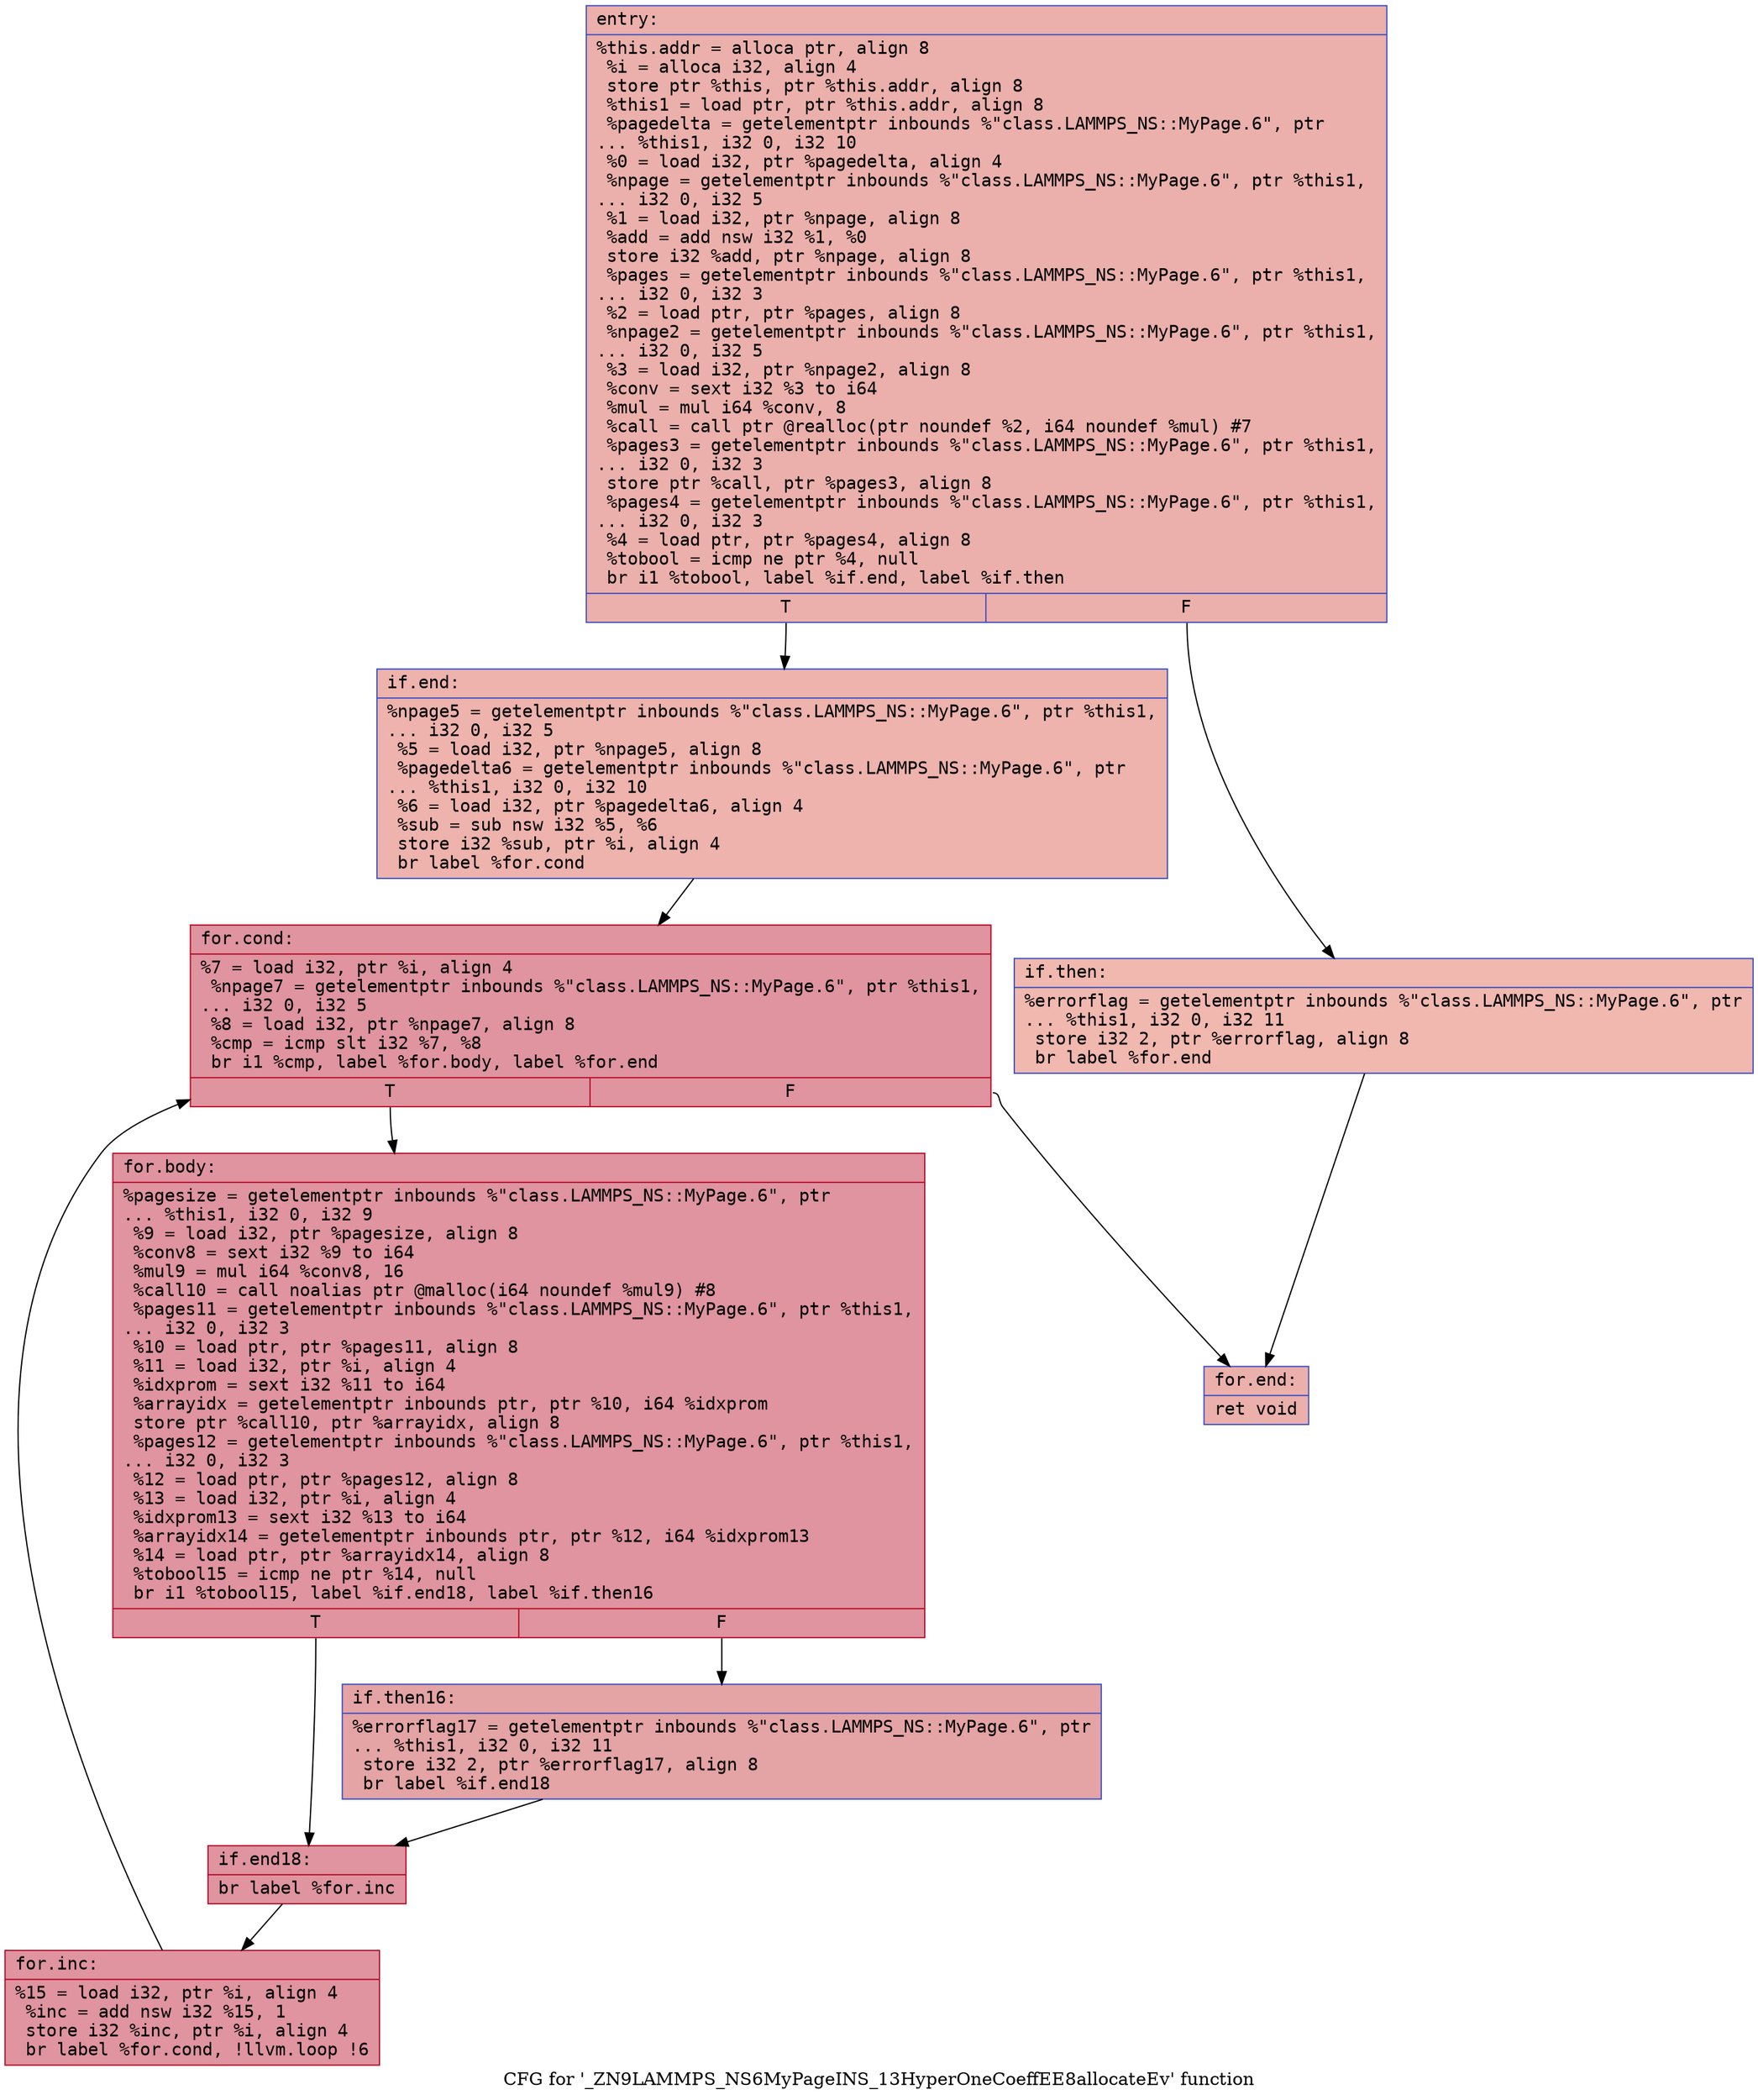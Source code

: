 digraph "CFG for '_ZN9LAMMPS_NS6MyPageINS_13HyperOneCoeffEE8allocateEv' function" {
	label="CFG for '_ZN9LAMMPS_NS6MyPageINS_13HyperOneCoeffEE8allocateEv' function";

	Node0x556aef9f8990 [shape=record,color="#3d50c3ff", style=filled, fillcolor="#d24b4070" fontname="Courier",label="{entry:\l|  %this.addr = alloca ptr, align 8\l  %i = alloca i32, align 4\l  store ptr %this, ptr %this.addr, align 8\l  %this1 = load ptr, ptr %this.addr, align 8\l  %pagedelta = getelementptr inbounds %\"class.LAMMPS_NS::MyPage.6\", ptr\l... %this1, i32 0, i32 10\l  %0 = load i32, ptr %pagedelta, align 4\l  %npage = getelementptr inbounds %\"class.LAMMPS_NS::MyPage.6\", ptr %this1,\l... i32 0, i32 5\l  %1 = load i32, ptr %npage, align 8\l  %add = add nsw i32 %1, %0\l  store i32 %add, ptr %npage, align 8\l  %pages = getelementptr inbounds %\"class.LAMMPS_NS::MyPage.6\", ptr %this1,\l... i32 0, i32 3\l  %2 = load ptr, ptr %pages, align 8\l  %npage2 = getelementptr inbounds %\"class.LAMMPS_NS::MyPage.6\", ptr %this1,\l... i32 0, i32 5\l  %3 = load i32, ptr %npage2, align 8\l  %conv = sext i32 %3 to i64\l  %mul = mul i64 %conv, 8\l  %call = call ptr @realloc(ptr noundef %2, i64 noundef %mul) #7\l  %pages3 = getelementptr inbounds %\"class.LAMMPS_NS::MyPage.6\", ptr %this1,\l... i32 0, i32 3\l  store ptr %call, ptr %pages3, align 8\l  %pages4 = getelementptr inbounds %\"class.LAMMPS_NS::MyPage.6\", ptr %this1,\l... i32 0, i32 3\l  %4 = load ptr, ptr %pages4, align 8\l  %tobool = icmp ne ptr %4, null\l  br i1 %tobool, label %if.end, label %if.then\l|{<s0>T|<s1>F}}"];
	Node0x556aef9f8990:s0 -> Node0x556aef9f9990[tooltip="entry -> if.end\nProbability 62.50%" ];
	Node0x556aef9f8990:s1 -> Node0x556aef9f9a00[tooltip="entry -> if.then\nProbability 37.50%" ];
	Node0x556aef9f9a00 [shape=record,color="#3d50c3ff", style=filled, fillcolor="#dc5d4a70" fontname="Courier",label="{if.then:\l|  %errorflag = getelementptr inbounds %\"class.LAMMPS_NS::MyPage.6\", ptr\l... %this1, i32 0, i32 11\l  store i32 2, ptr %errorflag, align 8\l  br label %for.end\l}"];
	Node0x556aef9f9a00 -> Node0x556aef9f9cb0[tooltip="if.then -> for.end\nProbability 100.00%" ];
	Node0x556aef9f9990 [shape=record,color="#3d50c3ff", style=filled, fillcolor="#d6524470" fontname="Courier",label="{if.end:\l|  %npage5 = getelementptr inbounds %\"class.LAMMPS_NS::MyPage.6\", ptr %this1,\l... i32 0, i32 5\l  %5 = load i32, ptr %npage5, align 8\l  %pagedelta6 = getelementptr inbounds %\"class.LAMMPS_NS::MyPage.6\", ptr\l... %this1, i32 0, i32 10\l  %6 = load i32, ptr %pagedelta6, align 4\l  %sub = sub nsw i32 %5, %6\l  store i32 %sub, ptr %i, align 4\l  br label %for.cond\l}"];
	Node0x556aef9f9990 -> Node0x556aef9fa1b0[tooltip="if.end -> for.cond\nProbability 100.00%" ];
	Node0x556aef9fa1b0 [shape=record,color="#b70d28ff", style=filled, fillcolor="#b70d2870" fontname="Courier",label="{for.cond:\l|  %7 = load i32, ptr %i, align 4\l  %npage7 = getelementptr inbounds %\"class.LAMMPS_NS::MyPage.6\", ptr %this1,\l... i32 0, i32 5\l  %8 = load i32, ptr %npage7, align 8\l  %cmp = icmp slt i32 %7, %8\l  br i1 %cmp, label %for.body, label %for.end\l|{<s0>T|<s1>F}}"];
	Node0x556aef9fa1b0:s0 -> Node0x556aef9f9690[tooltip="for.cond -> for.body\nProbability 96.88%" ];
	Node0x556aef9fa1b0:s1 -> Node0x556aef9f9cb0[tooltip="for.cond -> for.end\nProbability 3.12%" ];
	Node0x556aef9f9690 [shape=record,color="#b70d28ff", style=filled, fillcolor="#b70d2870" fontname="Courier",label="{for.body:\l|  %pagesize = getelementptr inbounds %\"class.LAMMPS_NS::MyPage.6\", ptr\l... %this1, i32 0, i32 9\l  %9 = load i32, ptr %pagesize, align 8\l  %conv8 = sext i32 %9 to i64\l  %mul9 = mul i64 %conv8, 16\l  %call10 = call noalias ptr @malloc(i64 noundef %mul9) #8\l  %pages11 = getelementptr inbounds %\"class.LAMMPS_NS::MyPage.6\", ptr %this1,\l... i32 0, i32 3\l  %10 = load ptr, ptr %pages11, align 8\l  %11 = load i32, ptr %i, align 4\l  %idxprom = sext i32 %11 to i64\l  %arrayidx = getelementptr inbounds ptr, ptr %10, i64 %idxprom\l  store ptr %call10, ptr %arrayidx, align 8\l  %pages12 = getelementptr inbounds %\"class.LAMMPS_NS::MyPage.6\", ptr %this1,\l... i32 0, i32 3\l  %12 = load ptr, ptr %pages12, align 8\l  %13 = load i32, ptr %i, align 4\l  %idxprom13 = sext i32 %13 to i64\l  %arrayidx14 = getelementptr inbounds ptr, ptr %12, i64 %idxprom13\l  %14 = load ptr, ptr %arrayidx14, align 8\l  %tobool15 = icmp ne ptr %14, null\l  br i1 %tobool15, label %if.end18, label %if.then16\l|{<s0>T|<s1>F}}"];
	Node0x556aef9f9690:s0 -> Node0x556aef9fb460[tooltip="for.body -> if.end18\nProbability 62.50%" ];
	Node0x556aef9f9690:s1 -> Node0x556aef9fb4e0[tooltip="for.body -> if.then16\nProbability 37.50%" ];
	Node0x556aef9fb4e0 [shape=record,color="#3d50c3ff", style=filled, fillcolor="#c32e3170" fontname="Courier",label="{if.then16:\l|  %errorflag17 = getelementptr inbounds %\"class.LAMMPS_NS::MyPage.6\", ptr\l... %this1, i32 0, i32 11\l  store i32 2, ptr %errorflag17, align 8\l  br label %if.end18\l}"];
	Node0x556aef9fb4e0 -> Node0x556aef9fb460[tooltip="if.then16 -> if.end18\nProbability 100.00%" ];
	Node0x556aef9fb460 [shape=record,color="#b70d28ff", style=filled, fillcolor="#b70d2870" fontname="Courier",label="{if.end18:\l|  br label %for.inc\l}"];
	Node0x556aef9fb460 -> Node0x556aef9fb810[tooltip="if.end18 -> for.inc\nProbability 100.00%" ];
	Node0x556aef9fb810 [shape=record,color="#b70d28ff", style=filled, fillcolor="#b70d2870" fontname="Courier",label="{for.inc:\l|  %15 = load i32, ptr %i, align 4\l  %inc = add nsw i32 %15, 1\l  store i32 %inc, ptr %i, align 4\l  br label %for.cond, !llvm.loop !6\l}"];
	Node0x556aef9fb810 -> Node0x556aef9fa1b0[tooltip="for.inc -> for.cond\nProbability 100.00%" ];
	Node0x556aef9f9cb0 [shape=record,color="#3d50c3ff", style=filled, fillcolor="#d24b4070" fontname="Courier",label="{for.end:\l|  ret void\l}"];
}
